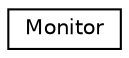 digraph "Representación gráfica de la clase"
{
 // LATEX_PDF_SIZE
  edge [fontname="Helvetica",fontsize="10",labelfontname="Helvetica",labelfontsize="10"];
  node [fontname="Helvetica",fontsize="10",shape=record];
  rankdir="LR";
  Node0 [label="Monitor",height=0.2,width=0.4,color="black", fillcolor="white", style="filled",URL="$d3/d63/classMonitor.html",tooltip=" "];
}
